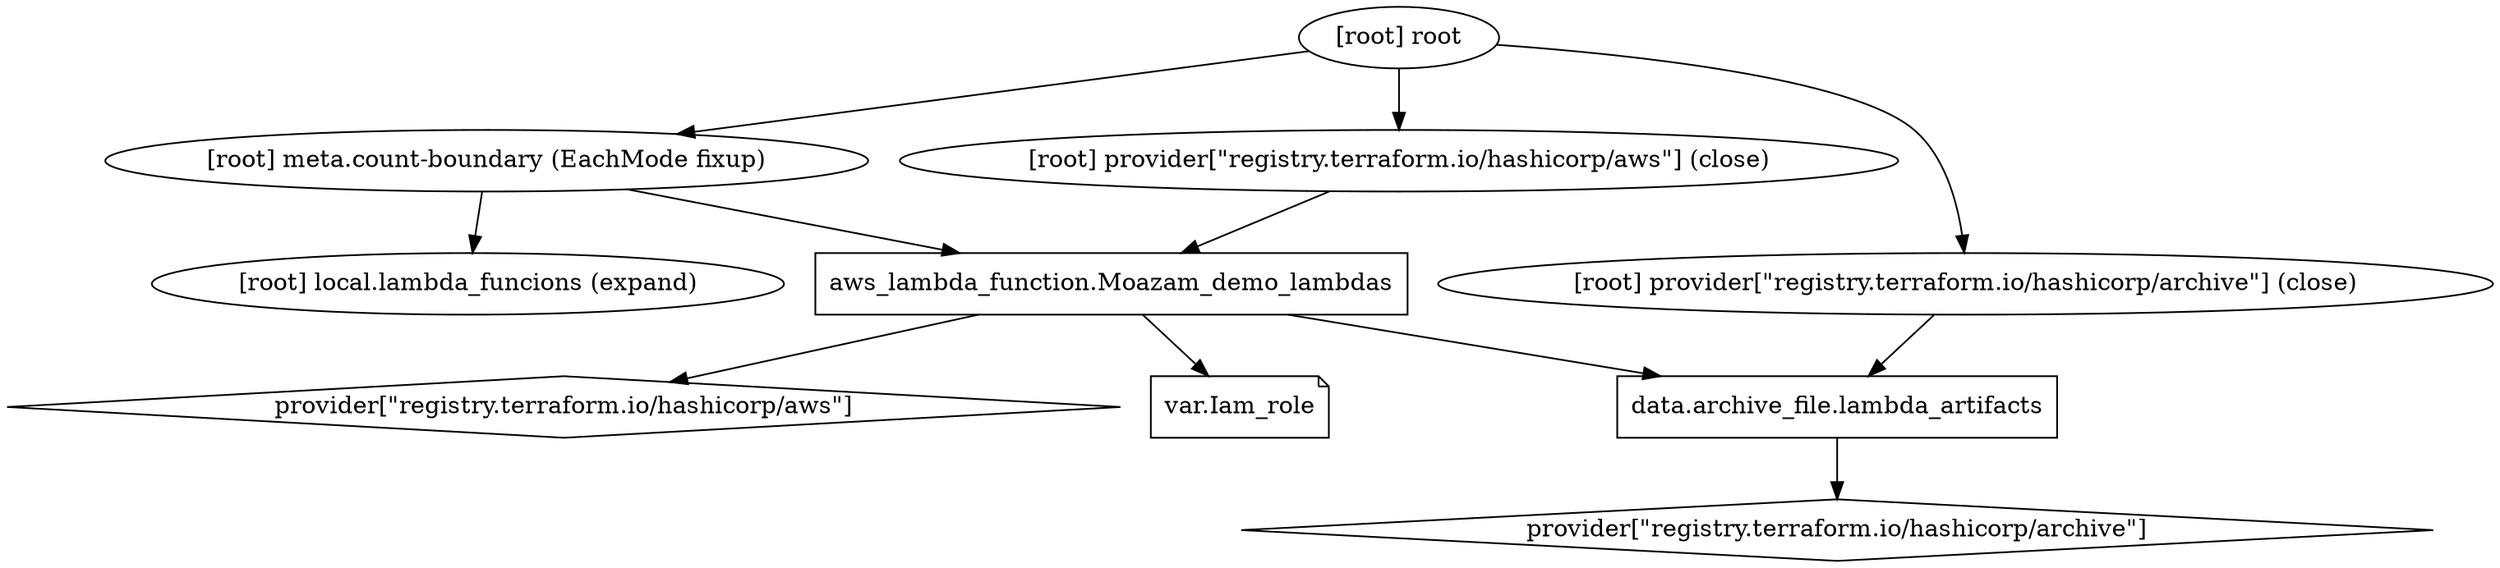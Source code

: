 digraph {
	compound = "true"
	newrank = "true"
	subgraph "root" {
		"[root] aws_lambda_function.Moazam_demo_lambdas (expand)" [label = "aws_lambda_function.Moazam_demo_lambdas", shape = "box"]
		"[root] data.archive_file.lambda_artifacts (expand)" [label = "data.archive_file.lambda_artifacts", shape = "box"]
		"[root] provider[\"registry.terraform.io/hashicorp/archive\"]" [label = "provider[\"registry.terraform.io/hashicorp/archive\"]", shape = "diamond"]
		"[root] provider[\"registry.terraform.io/hashicorp/aws\"]" [label = "provider[\"registry.terraform.io/hashicorp/aws\"]", shape = "diamond"]
		"[root] var.Iam_role" [label = "var.Iam_role", shape = "note"]
		"[root] aws_lambda_function.Moazam_demo_lambdas (expand)" -> "[root] data.archive_file.lambda_artifacts (expand)"
		"[root] aws_lambda_function.Moazam_demo_lambdas (expand)" -> "[root] provider[\"registry.terraform.io/hashicorp/aws\"]"
		"[root] aws_lambda_function.Moazam_demo_lambdas (expand)" -> "[root] var.Iam_role"
		"[root] data.archive_file.lambda_artifacts (expand)" -> "[root] provider[\"registry.terraform.io/hashicorp/archive\"]"
		"[root] meta.count-boundary (EachMode fixup)" -> "[root] aws_lambda_function.Moazam_demo_lambdas (expand)"
		"[root] meta.count-boundary (EachMode fixup)" -> "[root] local.lambda_funcions (expand)"
		"[root] provider[\"registry.terraform.io/hashicorp/archive\"] (close)" -> "[root] data.archive_file.lambda_artifacts (expand)"
		"[root] provider[\"registry.terraform.io/hashicorp/aws\"] (close)" -> "[root] aws_lambda_function.Moazam_demo_lambdas (expand)"
		"[root] root" -> "[root] meta.count-boundary (EachMode fixup)"
		"[root] root" -> "[root] provider[\"registry.terraform.io/hashicorp/archive\"] (close)"
		"[root] root" -> "[root] provider[\"registry.terraform.io/hashicorp/aws\"] (close)"
	}
}

 